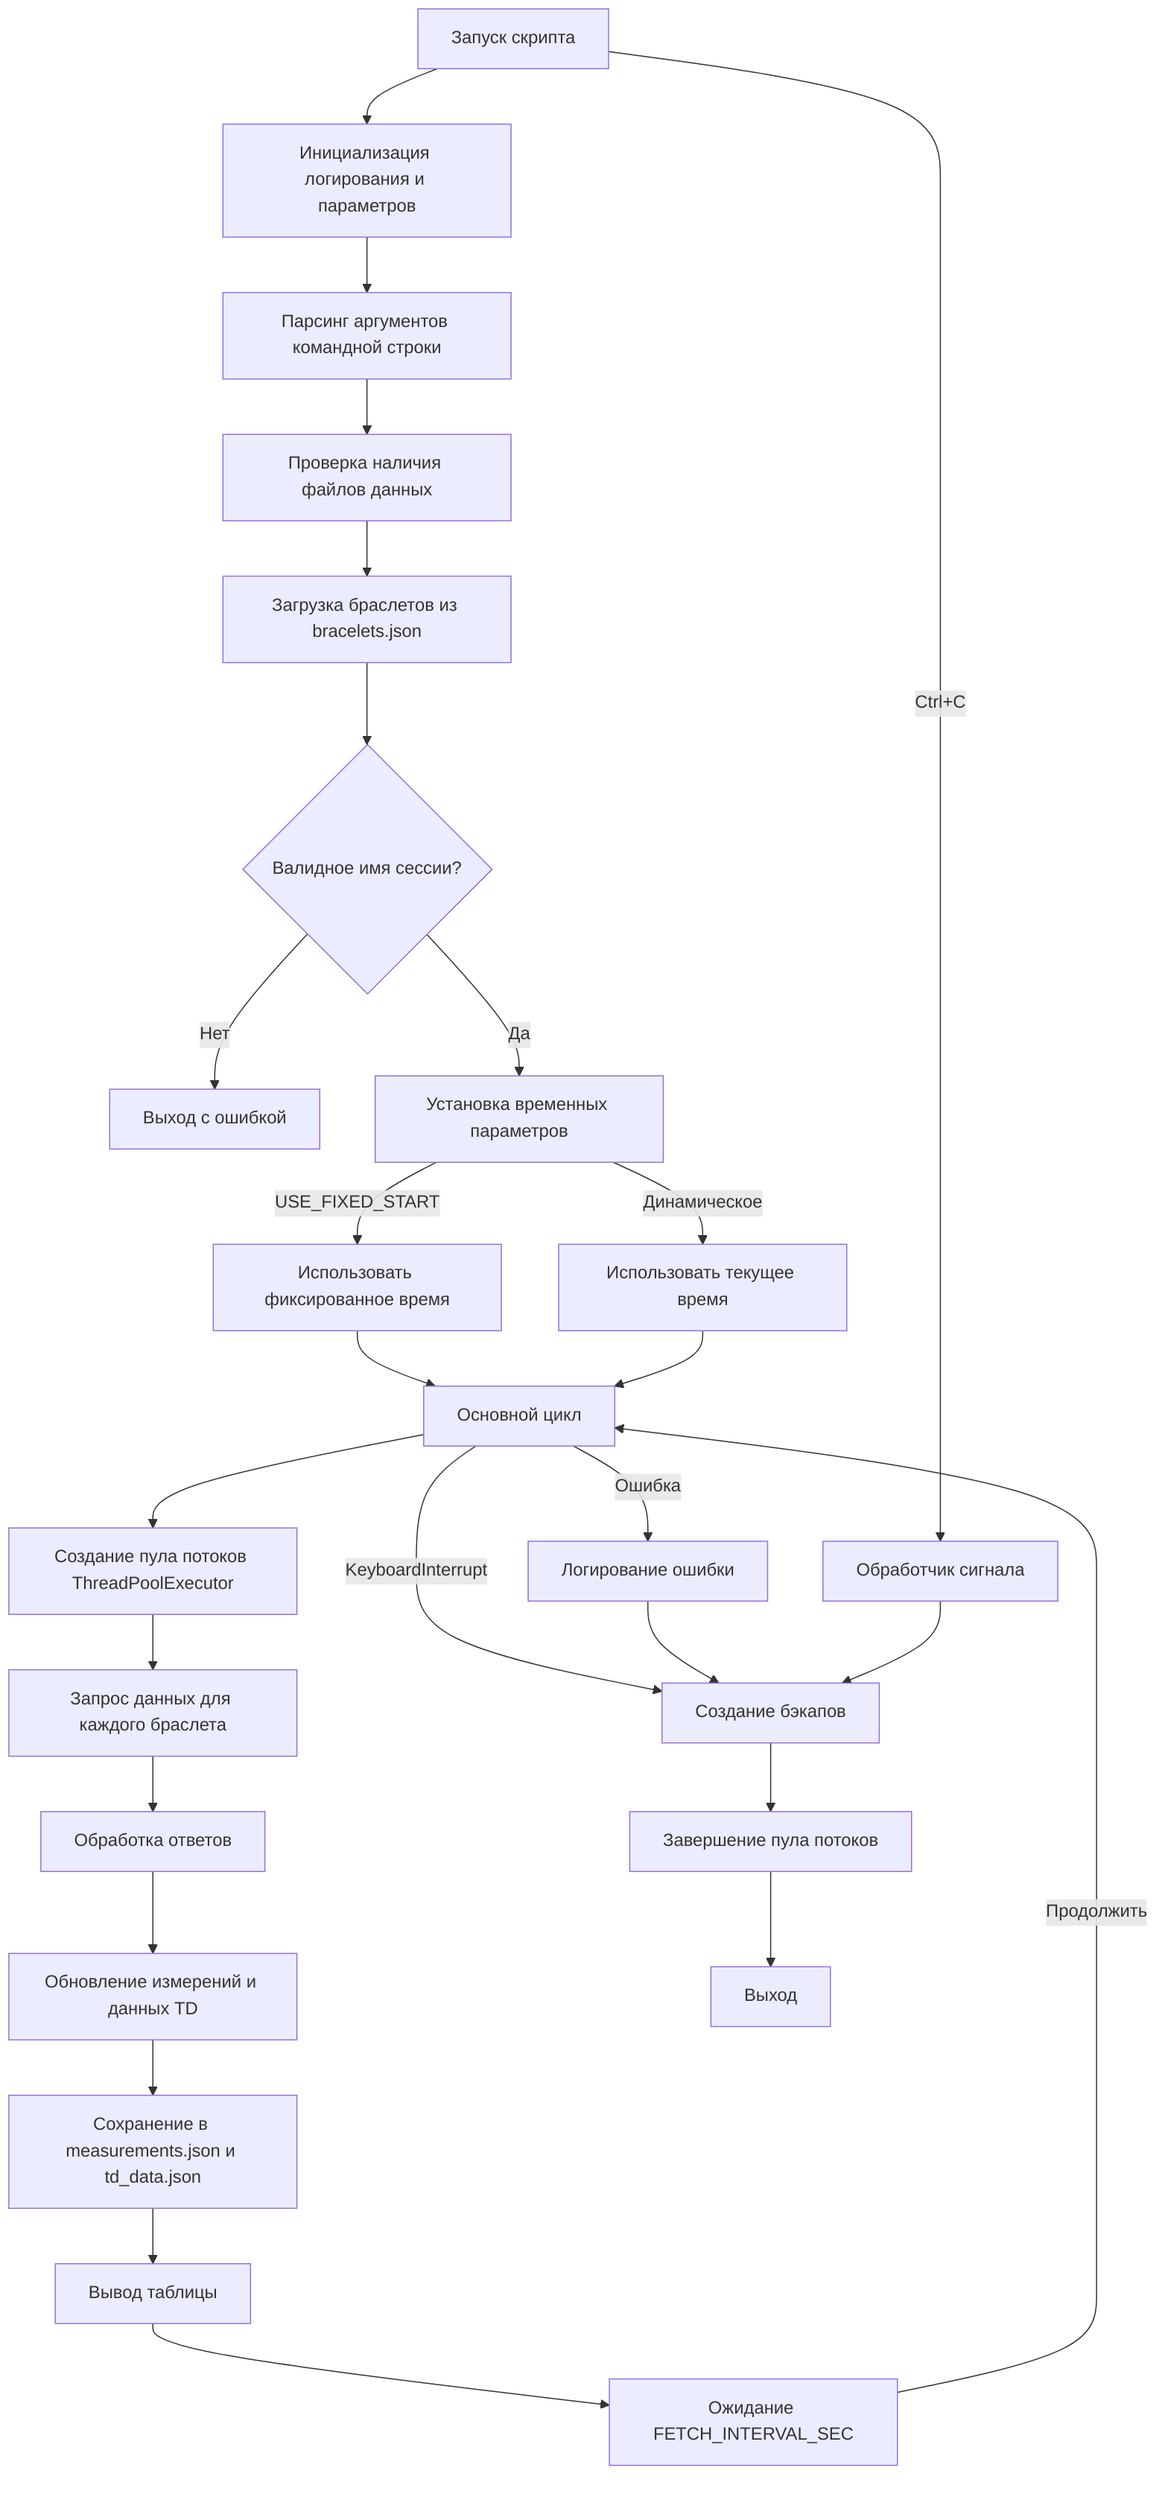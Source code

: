 graph TD
    A[Запуск скрипта] --> B[Инициализация логирования и параметров]
    B --> C[Парсинг аргументов командной строки]
    C --> D[Проверка наличия файлов данных]
    D --> E[Загрузка браслетов из bracelets.json]
    E --> F{Валидное имя сессии?}
    F -->|Нет| G[Выход с ошибкой]
    F -->|Да| H[Установка временных параметров]
    H -->|USE_FIXED_START| I[Использовать фиксированное время]
    H -->|Динамическое| J[Использовать текущее время]
    I --> K[Основной цикл]
    J --> K
    K --> L[Создание пула потоков ThreadPoolExecutor]
    L --> M[Запрос данных для каждого браслета]
    M --> N[Обработка ответов]
    N --> O[Обновление измерений и данных TD]
    O --> P[Сохранение в measurements.json и td_data.json]
    P --> Q[Вывод таблицы]
    Q --> R[Ожидание FETCH_INTERVAL_SEC]
    R -->|Продолжить| K
    K -->|KeyboardInterrupt| S[Создание бэкапов]
    S --> T[Завершение пула потоков]
    T --> U[Выход]
    K -->|Ошибка| V[Логирование ошибки]
    V --> S
    A -->|Ctrl+C| W[Обработчик сигнала]
    W --> S
